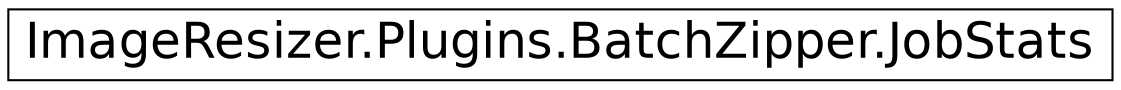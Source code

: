 digraph G
{
  edge [fontname="Helvetica",fontsize="24",labelfontname="Helvetica",labelfontsize="24"];
  node [fontname="Helvetica",fontsize="24",shape=record];
  rankdir="LR";
  Node1 [label="ImageResizer.Plugins.BatchZipper.JobStats",height=0.2,width=0.4,color="black", fillcolor="white", style="filled",URL="$class_image_resizer_1_1_plugins_1_1_batch_zipper_1_1_job_stats.html"];
}
